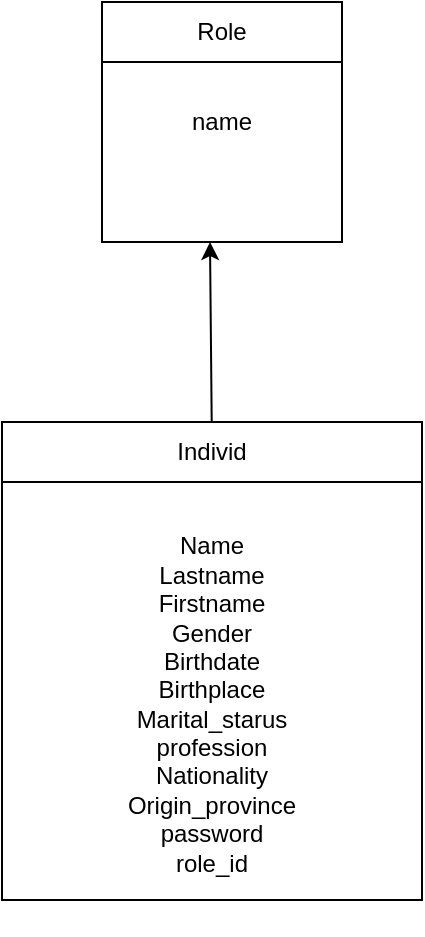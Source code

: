 <mxfile>
    <diagram id="1Tgc0WAK-sqbQ3idx1S3" name="Page-1">
        <mxGraphModel dx="603" dy="1442" grid="1" gridSize="10" guides="1" tooltips="1" connect="1" arrows="1" fold="1" page="1" pageScale="1" pageWidth="850" pageHeight="1100" math="0" shadow="0">
            <root>
                <mxCell id="0"/>
                <mxCell id="1" parent="0"/>
                <mxCell id="5" value="&lt;br&gt;&lt;br&gt;&lt;br&gt;Name&lt;br&gt;Lastname&lt;br&gt;Firstname&lt;br&gt;Gender&lt;br&gt;Birthdate&lt;br&gt;Birthplace&lt;br&gt;Marital_starus&lt;br&gt;profession&lt;br&gt;Nationality&lt;br&gt;Origin_province&lt;br&gt;password&lt;br&gt;role_id&lt;br&gt;&lt;br&gt;&lt;br&gt;" style="whiteSpace=wrap;html=1;aspect=fixed;" vertex="1" parent="1">
                    <mxGeometry x="160" y="59" width="210" height="210" as="geometry"/>
                </mxCell>
                <mxCell id="12" style="edgeStyle=none;html=1;entryX=0.45;entryY=1;entryDx=0;entryDy=0;entryPerimeter=0;" edge="1" parent="1" source="4" target="7">
                    <mxGeometry relative="1" as="geometry"/>
                </mxCell>
                <mxCell id="4" value="Individ" style="rounded=0;whiteSpace=wrap;html=1;" vertex="1" parent="1">
                    <mxGeometry x="160" y="30" width="210" height="30" as="geometry"/>
                </mxCell>
                <mxCell id="10" value="" style="group" vertex="1" connectable="0" parent="1">
                    <mxGeometry x="210" y="-180" width="120" height="150" as="geometry"/>
                </mxCell>
                <mxCell id="7" value="name" style="whiteSpace=wrap;html=1;aspect=fixed;" vertex="1" parent="10">
                    <mxGeometry width="120" height="120" as="geometry"/>
                </mxCell>
                <mxCell id="8" value="Role" style="rounded=0;whiteSpace=wrap;html=1;" vertex="1" parent="10">
                    <mxGeometry width="120" height="30" as="geometry"/>
                </mxCell>
            </root>
        </mxGraphModel>
    </diagram>
</mxfile>